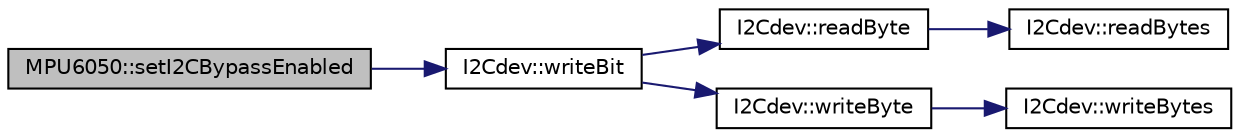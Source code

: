 digraph "MPU6050::setI2CBypassEnabled"
{
  edge [fontname="Helvetica",fontsize="10",labelfontname="Helvetica",labelfontsize="10"];
  node [fontname="Helvetica",fontsize="10",shape=record];
  rankdir="LR";
  Node1024 [label="MPU6050::setI2CBypassEnabled",height=0.2,width=0.4,color="black", fillcolor="grey75", style="filled", fontcolor="black"];
  Node1024 -> Node1025 [color="midnightblue",fontsize="10",style="solid",fontname="Helvetica"];
  Node1025 [label="I2Cdev::writeBit",height=0.2,width=0.4,color="black", fillcolor="white", style="filled",URL="$class_i2_cdev.html#aa68890af87de5471d32e583ebbd91acb",tooltip="write a single bit in an 8-bit device register. "];
  Node1025 -> Node1026 [color="midnightblue",fontsize="10",style="solid",fontname="Helvetica"];
  Node1026 [label="I2Cdev::readByte",height=0.2,width=0.4,color="black", fillcolor="white", style="filled",URL="$class_i2_cdev.html#aef1db446b45660c6631fc780278ac366",tooltip="Read single byte from an 8-bit device register. "];
  Node1026 -> Node1027 [color="midnightblue",fontsize="10",style="solid",fontname="Helvetica"];
  Node1027 [label="I2Cdev::readBytes",height=0.2,width=0.4,color="black", fillcolor="white", style="filled",URL="$class_i2_cdev.html#ae1eed9468ce4653e080bfd8481d2ac88",tooltip="Read multiple bytes from an 8-bit device register. "];
  Node1025 -> Node1028 [color="midnightblue",fontsize="10",style="solid",fontname="Helvetica"];
  Node1028 [label="I2Cdev::writeByte",height=0.2,width=0.4,color="black", fillcolor="white", style="filled",URL="$class_i2_cdev.html#aeb297637ef985cd562da465ba61b7042",tooltip="Write single byte to an 8-bit device register. "];
  Node1028 -> Node1029 [color="midnightblue",fontsize="10",style="solid",fontname="Helvetica"];
  Node1029 [label="I2Cdev::writeBytes",height=0.2,width=0.4,color="black", fillcolor="white", style="filled",URL="$class_i2_cdev.html#aa4e39cac6c0eac5112f9132084bcc93e"];
}
